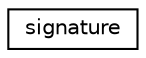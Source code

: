 digraph "Graphical Class Hierarchy"
{
  edge [fontname="Helvetica",fontsize="10",labelfontname="Helvetica",labelfontsize="10"];
  node [fontname="Helvetica",fontsize="10",shape=record];
  rankdir="LR";
  Node0 [label="signature",height=0.2,width=0.4,color="black", fillcolor="white", style="filled",URL="$structsignature.html"];
}
